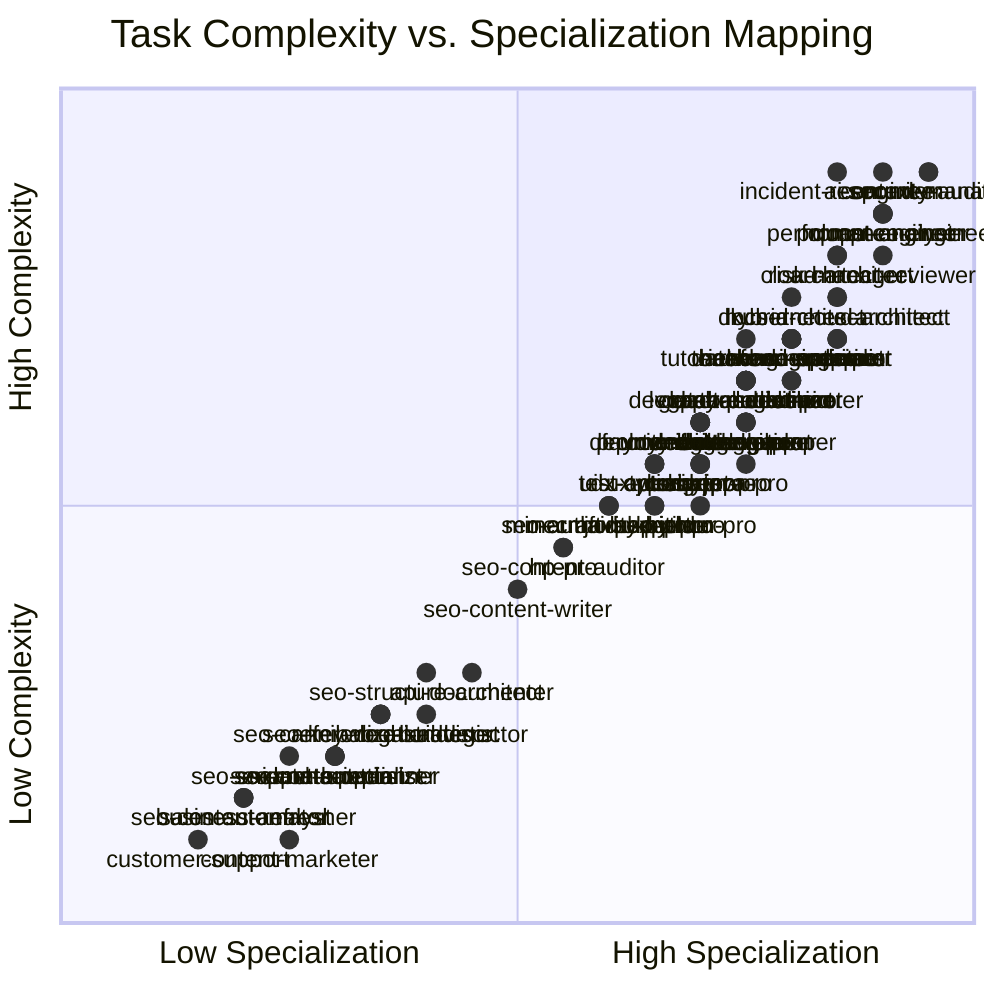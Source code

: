 ---
title: Claude Code Task Complexity Mapping
---
quadrantChart
    title Task Complexity vs. Specialization Mapping
    x-axis Low Specialization --> High Specialization
    y-axis Low Complexity --> High Complexity
    
    %% Haiku Agents - Low complexity, varying specialization
    data-scientist: [0.3, 0.2]
    business-analyst: [0.2, 0.15]
    content-marketer: [0.25, 0.1]
    customer-support: [0.15, 0.1]
    sales-automator: [0.2, 0.15]
    search-specialist: [0.3, 0.2]
    legal-advisor: [0.4, 0.25]
    api-documenter: [0.45, 0.3]
    reference-builder: [0.35, 0.25]
    seo-meta-optimizer: [0.3, 0.2]
    seo-keyword-strategist: [0.35, 0.25]
    seo-structure-architect: [0.4, 0.3]
    seo-snippet-hunter: [0.25, 0.2]
    seo-content-refresher: [0.2, 0.15]
    seo-cannibalization-detector: [0.35, 0.25]
    seo-content-planner: [0.3, 0.2]
    
    %% Sonnet Agents - Medium complexity, medium to high specialization
    python-pro: [0.7, 0.5]
    java-pro: [0.75, 0.55]
    javascript-pro: [0.65, 0.5]
    typescript-pro: [0.7, 0.55]
    golang-pro: [0.75, 0.6]
    rust-pro: [0.8, 0.65]
    c-pro: [0.85, 0.7]
    cpp-pro: [0.85, 0.7]
    php-pro: [0.65, 0.5]
    elixir-pro: [0.8, 0.65]
    csharp-pro: [0.7, 0.55]
    scala-pro: [0.85, 0.7]
    flutter-expert: [0.75, 0.6]
    unity-developer: [0.7, 0.6]
    minecraft-bukkit-pro: [0.6, 0.5]
    ios-developer: [0.75, 0.6]
    sql-pro: [0.7, 0.55]
    backend-architect: [0.8, 0.7]
    frontend-developer: [0.7, 0.6]
    ui-ux-designer: [0.65, 0.55]
    mobile-developer: [0.75, 0.6]
    graphql-architect: [0.75, 0.65]
    devops-troubleshooter: [0.75, 0.65]
    deployment-engineer: [0.7, 0.6]
    database-optimizer: [0.8, 0.7]
    database-admin: [0.75, 0.65]
    terraform-specialist: [0.8, 0.7]
    network-engineer: [0.8, 0.7]
    dx-optimizer: [0.65, 0.55]
    code-reviewer: [0.7, 0.6]
    test-automator: [0.65, 0.55]
    debugger: [0.7, 0.6]
    error-detective: [0.75, 0.65]
    data-engineer: [0.75, 0.65]
    ml-engineer: [0.8, 0.7]
    payment-integration: [0.7, 0.6]
    legacy-modernizer: [0.75, 0.65]
    mermaid-expert: [0.6, 0.5]
    hp-pro: [0.55, 0.45]
    seo-content-auditor: [0.55, 0.45]
    seo-authority-builder: [0.6, 0.5]
    seo-content-writer: [0.5, 0.4]
    hybrid-cloud-architect: [0.85, 0.75]
    kubernetes-architect: [0.85, 0.75]
    ruby-pro: [0.7, 0.55]
    
    %% Opus Agents - High complexity, high specialization
    ai-engineer: [0.9, 0.9]
    security-auditor: [0.95, 0.9]
    performance-engineer: [0.9, 0.85]
    incident-responder: [0.85, 0.9]
    mlops-engineer: [0.9, 0.85]
    architect-reviewer: [0.9, 0.8]
    cloud-architect: [0.85, 0.8]
    prompt-engineer: [0.9, 0.85]
    context-manager: [0.95, 0.9]
    quant-analyst: [0.9, 0.85]
    risk-manager: [0.85, 0.8]
    docs-architect: [0.8, 0.75]
    tutorial-engineer: [0.75, 0.7]